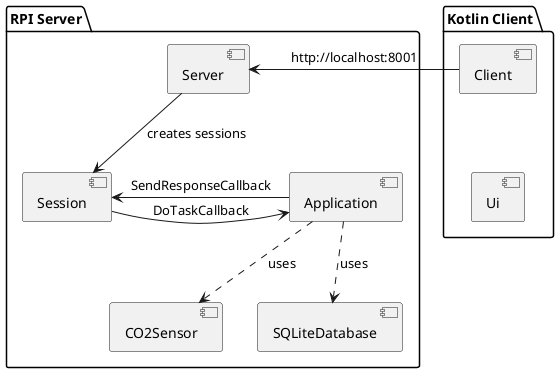 @startuml

package "Kotlin Client" {
    [Ui] as Ui
    [Client] as Client

    Client -[hidden]- Ui
}

package "RPI Server" {
    [Server] as Server
    [Session] as Session
    [Application] as Application
    [CO2Sensor] as CO2Sensor
    [SQLiteDatabase] as SQLiteDatabase

    Server --> Session : creates sessions
    Session -> Application : DoTaskCallback
    Session <- Application : SendResponseCallback
    Application ..> CO2Sensor : uses
    Application ..> SQLiteDatabase : uses 
}

Client -> Server : http://localhost:8001

@enduml
